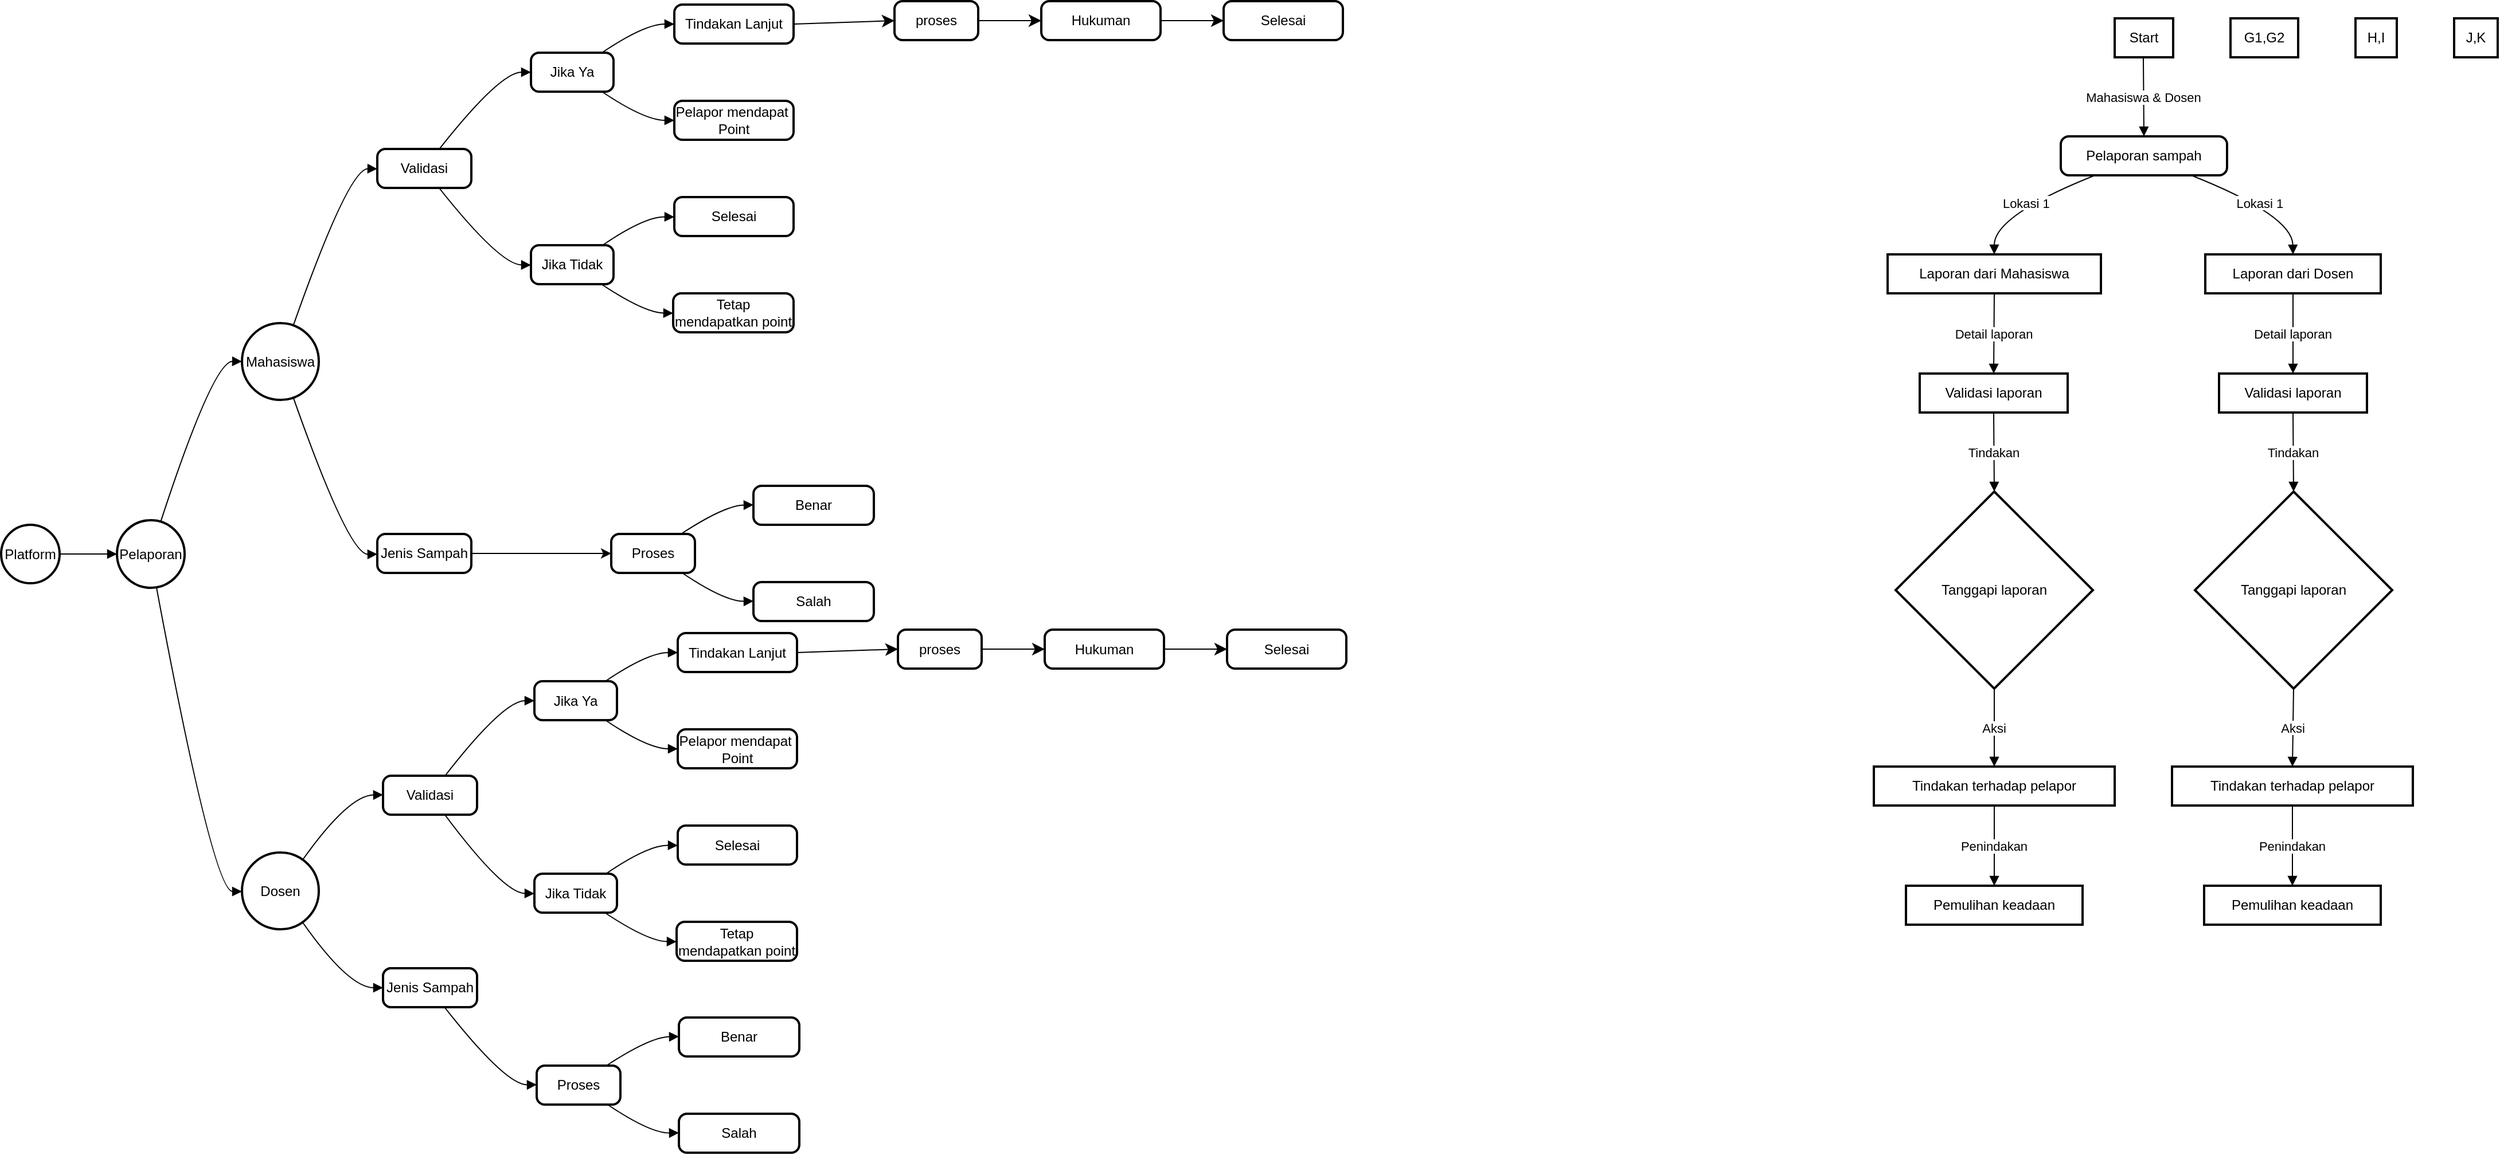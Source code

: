 <mxfile version="24.7.16">
  <diagram name="Halaman-1" id="vI17TSIT231bG5ewFWEX">
    <mxGraphModel dx="1811" dy="1105" grid="0" gridSize="10" guides="1" tooltips="1" connect="1" arrows="1" fold="1" page="0" pageScale="1" pageWidth="827" pageHeight="1169" math="0" shadow="0">
      <root>
        <mxCell id="0" />
        <mxCell id="1" parent="0" />
        <mxCell id="2" value="Platform" style="ellipse;aspect=fixed;strokeWidth=2;whiteSpace=wrap;" parent="1" vertex="1">
          <mxGeometry y="454" width="51" height="51" as="geometry" />
        </mxCell>
        <mxCell id="3" value="Pelaporan" style="ellipse;aspect=fixed;strokeWidth=2;whiteSpace=wrap;" parent="1" vertex="1">
          <mxGeometry x="101" y="450" width="59" height="59" as="geometry" />
        </mxCell>
        <mxCell id="4" value="Mahasiswa" style="ellipse;aspect=fixed;strokeWidth=2;whiteSpace=wrap;" parent="1" vertex="1">
          <mxGeometry x="210" y="278" width="67" height="67" as="geometry" />
        </mxCell>
        <mxCell id="5" value="Dosen" style="ellipse;aspect=fixed;strokeWidth=2;whiteSpace=wrap;" parent="1" vertex="1">
          <mxGeometry x="210" y="740" width="67" height="67" as="geometry" />
        </mxCell>
        <mxCell id="6" value="Validasi" style="rounded=1;absoluteArcSize=1;arcSize=14;whiteSpace=wrap;strokeWidth=2;" parent="1" vertex="1">
          <mxGeometry x="328" y="126" width="82" height="34" as="geometry" />
        </mxCell>
        <mxCell id="YhmUqTxS2iiu_h7kdvXo-74" style="edgeStyle=orthogonalEdgeStyle;rounded=0;orthogonalLoop=1;jettySize=auto;html=1;exitX=1;exitY=0.5;exitDx=0;exitDy=0;entryX=0;entryY=0.5;entryDx=0;entryDy=0;" parent="1" source="7" target="13" edge="1">
          <mxGeometry relative="1" as="geometry">
            <mxPoint x="525.126" y="479.294" as="targetPoint" />
          </mxGeometry>
        </mxCell>
        <mxCell id="7" value="Jenis Sampah" style="rounded=1;absoluteArcSize=1;arcSize=14;whiteSpace=wrap;strokeWidth=2;" parent="1" vertex="1">
          <mxGeometry x="328" y="462" width="82" height="34" as="geometry" />
        </mxCell>
        <mxCell id="9" value="Dosen 2" style="rounded=1;absoluteArcSize=1;arcSize=14;whiteSpace=wrap;strokeWidth=2;" parent="1" vertex="1">
          <mxGeometry x="333" y="841" width="71" height="34" as="geometry" />
        </mxCell>
        <mxCell id="10" value="Jika Ya" style="rounded=1;absoluteArcSize=1;arcSize=14;whiteSpace=wrap;strokeWidth=2;" parent="1" vertex="1">
          <mxGeometry x="462" y="42" width="72" height="34" as="geometry" />
        </mxCell>
        <mxCell id="11" value="Jika Tidak" style="rounded=1;absoluteArcSize=1;arcSize=14;whiteSpace=wrap;strokeWidth=2;" parent="1" vertex="1">
          <mxGeometry x="462" y="210" width="72" height="34" as="geometry" />
        </mxCell>
        <mxCell id="oGnMxgfMt2kpqqhZpF8a-50" style="edgeStyle=none;curved=1;rounded=0;orthogonalLoop=1;jettySize=auto;html=1;exitX=1;exitY=0.5;exitDx=0;exitDy=0;entryX=0;entryY=0.5;entryDx=0;entryDy=0;fontSize=12;startSize=8;endSize=8;" parent="1" source="12" target="22" edge="1">
          <mxGeometry relative="1" as="geometry" />
        </mxCell>
        <mxCell id="12" value="proses" style="rounded=1;absoluteArcSize=1;arcSize=14;whiteSpace=wrap;strokeWidth=2;" parent="1" vertex="1">
          <mxGeometry x="779" y="-3" width="73" height="34" as="geometry" />
        </mxCell>
        <mxCell id="13" value="Proses" style="rounded=1;absoluteArcSize=1;arcSize=14;whiteSpace=wrap;strokeWidth=2;" parent="1" vertex="1">
          <mxGeometry x="532" y="462" width="73" height="34" as="geometry" />
        </mxCell>
        <mxCell id="oGnMxgfMt2kpqqhZpF8a-49" style="edgeStyle=none;curved=1;rounded=0;orthogonalLoop=1;jettySize=auto;html=1;exitX=1;exitY=0.5;exitDx=0;exitDy=0;entryX=0;entryY=0.5;entryDx=0;entryDy=0;fontSize=12;startSize=8;endSize=8;" parent="1" source="18" target="12" edge="1">
          <mxGeometry relative="1" as="geometry" />
        </mxCell>
        <mxCell id="18" value="Tindakan Lanjut" style="rounded=1;absoluteArcSize=1;arcSize=14;whiteSpace=wrap;strokeWidth=2;" parent="1" vertex="1">
          <mxGeometry x="587" width="104" height="34" as="geometry" />
        </mxCell>
        <mxCell id="19" value="Pelapor mendapat &#xa;Point" style="rounded=1;absoluteArcSize=1;arcSize=14;whiteSpace=wrap;strokeWidth=2;" parent="1" vertex="1">
          <mxGeometry x="587" y="84" width="104" height="34" as="geometry" />
        </mxCell>
        <mxCell id="20" value="Selesai" style="rounded=1;absoluteArcSize=1;arcSize=14;whiteSpace=wrap;strokeWidth=2;" parent="1" vertex="1">
          <mxGeometry x="587" y="168" width="104" height="34" as="geometry" />
        </mxCell>
        <mxCell id="21" value="Tetap mendapatkan point" style="rounded=1;absoluteArcSize=1;arcSize=14;whiteSpace=wrap;strokeWidth=2;" parent="1" vertex="1">
          <mxGeometry x="586" y="252" width="105" height="34" as="geometry" />
        </mxCell>
        <mxCell id="oGnMxgfMt2kpqqhZpF8a-51" style="edgeStyle=none;curved=1;rounded=0;orthogonalLoop=1;jettySize=auto;html=1;exitX=1;exitY=0.5;exitDx=0;exitDy=0;entryX=0;entryY=0.5;entryDx=0;entryDy=0;fontSize=12;startSize=8;endSize=8;" parent="1" source="22" target="23" edge="1">
          <mxGeometry relative="1" as="geometry" />
        </mxCell>
        <mxCell id="22" value="Hukuman" style="rounded=1;absoluteArcSize=1;arcSize=14;whiteSpace=wrap;strokeWidth=2;" parent="1" vertex="1">
          <mxGeometry x="907" y="-3" width="104" height="34" as="geometry" />
        </mxCell>
        <mxCell id="23" value="Selesai" style="rounded=1;absoluteArcSize=1;arcSize=14;whiteSpace=wrap;strokeWidth=2;" parent="1" vertex="1">
          <mxGeometry x="1066" y="-3" width="104" height="34" as="geometry" />
        </mxCell>
        <mxCell id="24" value="Benar" style="rounded=1;absoluteArcSize=1;arcSize=14;whiteSpace=wrap;strokeWidth=2;" parent="1" vertex="1">
          <mxGeometry x="656" y="420" width="105" height="34" as="geometry" />
        </mxCell>
        <mxCell id="25" value="Salah" style="rounded=1;absoluteArcSize=1;arcSize=14;whiteSpace=wrap;strokeWidth=2;" parent="1" vertex="1">
          <mxGeometry x="656" y="504" width="105" height="34" as="geometry" />
        </mxCell>
        <mxCell id="26" value="" style="curved=1;startArrow=none;endArrow=block;exitX=1;exitY=0.5;entryX=0;entryY=0.5;" parent="1" source="2" target="3" edge="1">
          <mxGeometry relative="1" as="geometry">
            <Array as="points" />
          </mxGeometry>
        </mxCell>
        <mxCell id="27" value="" style="curved=1;startArrow=none;endArrow=block;exitX=0.66;exitY=0;entryX=0;entryY=0.5;" parent="1" source="3" target="4" edge="1">
          <mxGeometry relative="1" as="geometry">
            <Array as="points">
              <mxPoint x="185" y="311" />
            </Array>
          </mxGeometry>
        </mxCell>
        <mxCell id="28" value="" style="curved=1;startArrow=none;endArrow=block;exitX=0.59;exitY=1;entryX=0;entryY=0.51;" parent="1" source="3" target="5" edge="1">
          <mxGeometry relative="1" as="geometry">
            <Array as="points">
              <mxPoint x="185" y="774" />
            </Array>
          </mxGeometry>
        </mxCell>
        <mxCell id="29" value="" style="curved=1;startArrow=none;endArrow=block;exitX=0.68;exitY=0;entryX=-0.01;entryY=0.51;" parent="1" source="4" target="6" edge="1">
          <mxGeometry relative="1" as="geometry">
            <Array as="points">
              <mxPoint x="303" y="143" />
            </Array>
          </mxGeometry>
        </mxCell>
        <mxCell id="30" value="" style="curved=1;startArrow=none;endArrow=block;exitX=0.68;exitY=1;entryX=-0.01;entryY=0.52;" parent="1" source="4" target="7" edge="1">
          <mxGeometry relative="1" as="geometry">
            <Array as="points">
              <mxPoint x="303" y="480" />
            </Array>
          </mxGeometry>
        </mxCell>
        <mxCell id="31" value="" style="curved=1;startArrow=none;endArrow=block;exitX=0.86;exitY=0;entryX=0;entryY=0.49;" parent="1" source="5" edge="1">
          <mxGeometry relative="1" as="geometry">
            <Array as="points">
              <mxPoint x="303" y="690" />
            </Array>
            <mxPoint x="333" y="689.66" as="targetPoint" />
          </mxGeometry>
        </mxCell>
        <mxCell id="32" value="" style="curved=1;startArrow=none;endArrow=block;exitX=0.86;exitY=1.01;entryX=0;entryY=0.5;" parent="1" source="5" target="9" edge="1">
          <mxGeometry relative="1" as="geometry">
            <Array as="points">
              <mxPoint x="303" y="858" />
            </Array>
          </mxGeometry>
        </mxCell>
        <mxCell id="33" value="" style="curved=1;startArrow=none;endArrow=block;exitX=0.66;exitY=0;entryX=0;entryY=0.5;" parent="1" source="6" target="10" edge="1">
          <mxGeometry relative="1" as="geometry">
            <Array as="points">
              <mxPoint x="435" y="59" />
            </Array>
          </mxGeometry>
        </mxCell>
        <mxCell id="34" value="" style="curved=1;startArrow=none;endArrow=block;exitX=0.66;exitY=1.01;entryX=0;entryY=0.51;" parent="1" source="6" target="11" edge="1">
          <mxGeometry relative="1" as="geometry">
            <Array as="points">
              <mxPoint x="435" y="227" />
            </Array>
          </mxGeometry>
        </mxCell>
        <mxCell id="41" value="" style="curved=1;startArrow=none;endArrow=block;exitX=0.86;exitY=0;entryX=0;entryY=0.5;" parent="1" source="10" target="18" edge="1">
          <mxGeometry relative="1" as="geometry">
            <Array as="points">
              <mxPoint x="561" y="17" />
            </Array>
          </mxGeometry>
        </mxCell>
        <mxCell id="42" value="" style="curved=1;startArrow=none;endArrow=block;exitX=0.86;exitY=1;entryX=0;entryY=0.5;" parent="1" source="10" target="19" edge="1">
          <mxGeometry relative="1" as="geometry">
            <Array as="points">
              <mxPoint x="561" y="101" />
            </Array>
          </mxGeometry>
        </mxCell>
        <mxCell id="43" value="" style="curved=1;startArrow=none;endArrow=block;exitX=0.86;exitY=0.01;entryX=0;entryY=0.51;" parent="1" source="11" target="20" edge="1">
          <mxGeometry relative="1" as="geometry">
            <Array as="points">
              <mxPoint x="561" y="185" />
            </Array>
          </mxGeometry>
        </mxCell>
        <mxCell id="44" value="" style="curved=1;startArrow=none;endArrow=block;exitX=0.86;exitY=1.01;entryX=0;entryY=0.51;" parent="1" source="11" target="21" edge="1">
          <mxGeometry relative="1" as="geometry">
            <Array as="points">
              <mxPoint x="561" y="269" />
            </Array>
          </mxGeometry>
        </mxCell>
        <mxCell id="47" value="" style="curved=1;startArrow=none;endArrow=block;exitX=0.84;exitY=-0.01;entryX=0;entryY=0.49;" parent="1" source="13" target="24" edge="1">
          <mxGeometry relative="1" as="geometry">
            <Array as="points">
              <mxPoint x="631" y="437" />
            </Array>
          </mxGeometry>
        </mxCell>
        <mxCell id="48" value="" style="curved=1;startArrow=none;endArrow=block;exitX=0.84;exitY=0.99;entryX=0;entryY=0.49;" parent="1" source="13" target="25" edge="1">
          <mxGeometry relative="1" as="geometry">
            <Array as="points">
              <mxPoint x="631" y="521" />
            </Array>
          </mxGeometry>
        </mxCell>
        <mxCell id="YhmUqTxS2iiu_h7kdvXo-48" value="Jenis Sampah" style="rounded=1;absoluteArcSize=1;arcSize=14;whiteSpace=wrap;strokeWidth=2;" parent="1" vertex="1">
          <mxGeometry x="333" y="841" width="82" height="34" as="geometry" />
        </mxCell>
        <mxCell id="YhmUqTxS2iiu_h7kdvXo-49" value="Proses" style="rounded=1;absoluteArcSize=1;arcSize=14;whiteSpace=wrap;strokeWidth=2;" parent="1" vertex="1">
          <mxGeometry x="467" y="926" width="73" height="34" as="geometry" />
        </mxCell>
        <mxCell id="YhmUqTxS2iiu_h7kdvXo-50" value="Benar" style="rounded=1;absoluteArcSize=1;arcSize=14;whiteSpace=wrap;strokeWidth=2;" parent="1" vertex="1">
          <mxGeometry x="591" y="884" width="105" height="34" as="geometry" />
        </mxCell>
        <mxCell id="YhmUqTxS2iiu_h7kdvXo-51" value="Salah" style="rounded=1;absoluteArcSize=1;arcSize=14;whiteSpace=wrap;strokeWidth=2;" parent="1" vertex="1">
          <mxGeometry x="591" y="968" width="105" height="34" as="geometry" />
        </mxCell>
        <mxCell id="YhmUqTxS2iiu_h7kdvXo-52" value="" style="curved=1;startArrow=none;endArrow=block;exitX=0.66;exitY=1.02;entryX=0;entryY=0.49;" parent="1" source="YhmUqTxS2iiu_h7kdvXo-48" target="YhmUqTxS2iiu_h7kdvXo-49" edge="1">
          <mxGeometry relative="1" as="geometry">
            <Array as="points">
              <mxPoint x="440" y="943" />
            </Array>
          </mxGeometry>
        </mxCell>
        <mxCell id="YhmUqTxS2iiu_h7kdvXo-53" value="" style="curved=1;startArrow=none;endArrow=block;exitX=0.84;exitY=-0.01;entryX=0;entryY=0.49;" parent="1" source="YhmUqTxS2iiu_h7kdvXo-49" target="YhmUqTxS2iiu_h7kdvXo-50" edge="1">
          <mxGeometry relative="1" as="geometry">
            <Array as="points">
              <mxPoint x="566" y="901" />
            </Array>
          </mxGeometry>
        </mxCell>
        <mxCell id="YhmUqTxS2iiu_h7kdvXo-54" value="" style="curved=1;startArrow=none;endArrow=block;exitX=0.84;exitY=0.99;entryX=0;entryY=0.49;" parent="1" source="YhmUqTxS2iiu_h7kdvXo-49" target="YhmUqTxS2iiu_h7kdvXo-51" edge="1">
          <mxGeometry relative="1" as="geometry">
            <Array as="points">
              <mxPoint x="566" y="985" />
            </Array>
          </mxGeometry>
        </mxCell>
        <mxCell id="YhmUqTxS2iiu_h7kdvXo-55" value="Validasi" style="rounded=1;absoluteArcSize=1;arcSize=14;whiteSpace=wrap;strokeWidth=2;" parent="1" vertex="1">
          <mxGeometry x="333" y="673" width="82" height="34" as="geometry" />
        </mxCell>
        <mxCell id="YhmUqTxS2iiu_h7kdvXo-56" value="Jika Ya" style="rounded=1;absoluteArcSize=1;arcSize=14;whiteSpace=wrap;strokeWidth=2;" parent="1" vertex="1">
          <mxGeometry x="465" y="590.5" width="72" height="34" as="geometry" />
        </mxCell>
        <mxCell id="YhmUqTxS2iiu_h7kdvXo-57" value="Jika Tidak" style="rounded=1;absoluteArcSize=1;arcSize=14;whiteSpace=wrap;strokeWidth=2;" parent="1" vertex="1">
          <mxGeometry x="465" y="758.5" width="72" height="34" as="geometry" />
        </mxCell>
        <mxCell id="YhmUqTxS2iiu_h7kdvXo-58" style="edgeStyle=none;curved=1;rounded=0;orthogonalLoop=1;jettySize=auto;html=1;exitX=1;exitY=0.5;exitDx=0;exitDy=0;entryX=0;entryY=0.5;entryDx=0;entryDy=0;fontSize=12;startSize=8;endSize=8;" parent="1" source="YhmUqTxS2iiu_h7kdvXo-59" target="YhmUqTxS2iiu_h7kdvXo-66" edge="1">
          <mxGeometry relative="1" as="geometry" />
        </mxCell>
        <mxCell id="YhmUqTxS2iiu_h7kdvXo-59" value="proses" style="rounded=1;absoluteArcSize=1;arcSize=14;whiteSpace=wrap;strokeWidth=2;" parent="1" vertex="1">
          <mxGeometry x="782" y="545.5" width="73" height="34" as="geometry" />
        </mxCell>
        <mxCell id="YhmUqTxS2iiu_h7kdvXo-60" style="edgeStyle=none;curved=1;rounded=0;orthogonalLoop=1;jettySize=auto;html=1;exitX=1;exitY=0.5;exitDx=0;exitDy=0;entryX=0;entryY=0.5;entryDx=0;entryDy=0;fontSize=12;startSize=8;endSize=8;" parent="1" source="YhmUqTxS2iiu_h7kdvXo-61" target="YhmUqTxS2iiu_h7kdvXo-59" edge="1">
          <mxGeometry relative="1" as="geometry" />
        </mxCell>
        <mxCell id="YhmUqTxS2iiu_h7kdvXo-61" value="Tindakan Lanjut" style="rounded=1;absoluteArcSize=1;arcSize=14;whiteSpace=wrap;strokeWidth=2;" parent="1" vertex="1">
          <mxGeometry x="590" y="548.5" width="104" height="34" as="geometry" />
        </mxCell>
        <mxCell id="YhmUqTxS2iiu_h7kdvXo-62" value="Pelapor mendapat &#xa;Point" style="rounded=1;absoluteArcSize=1;arcSize=14;whiteSpace=wrap;strokeWidth=2;" parent="1" vertex="1">
          <mxGeometry x="590" y="632.5" width="104" height="34" as="geometry" />
        </mxCell>
        <mxCell id="YhmUqTxS2iiu_h7kdvXo-63" value="Selesai" style="rounded=1;absoluteArcSize=1;arcSize=14;whiteSpace=wrap;strokeWidth=2;" parent="1" vertex="1">
          <mxGeometry x="590" y="716.5" width="104" height="34" as="geometry" />
        </mxCell>
        <mxCell id="YhmUqTxS2iiu_h7kdvXo-64" value="Tetap mendapatkan point" style="rounded=1;absoluteArcSize=1;arcSize=14;whiteSpace=wrap;strokeWidth=2;" parent="1" vertex="1">
          <mxGeometry x="589" y="800.5" width="105" height="34" as="geometry" />
        </mxCell>
        <mxCell id="YhmUqTxS2iiu_h7kdvXo-65" style="edgeStyle=none;curved=1;rounded=0;orthogonalLoop=1;jettySize=auto;html=1;exitX=1;exitY=0.5;exitDx=0;exitDy=0;entryX=0;entryY=0.5;entryDx=0;entryDy=0;fontSize=12;startSize=8;endSize=8;" parent="1" source="YhmUqTxS2iiu_h7kdvXo-66" target="YhmUqTxS2iiu_h7kdvXo-67" edge="1">
          <mxGeometry relative="1" as="geometry" />
        </mxCell>
        <mxCell id="YhmUqTxS2iiu_h7kdvXo-66" value="Hukuman" style="rounded=1;absoluteArcSize=1;arcSize=14;whiteSpace=wrap;strokeWidth=2;" parent="1" vertex="1">
          <mxGeometry x="910" y="545.5" width="104" height="34" as="geometry" />
        </mxCell>
        <mxCell id="YhmUqTxS2iiu_h7kdvXo-67" value="Selesai" style="rounded=1;absoluteArcSize=1;arcSize=14;whiteSpace=wrap;strokeWidth=2;" parent="1" vertex="1">
          <mxGeometry x="1069" y="545.5" width="104" height="34" as="geometry" />
        </mxCell>
        <mxCell id="YhmUqTxS2iiu_h7kdvXo-68" value="" style="curved=1;startArrow=none;endArrow=block;exitX=0.66;exitY=0;entryX=0;entryY=0.5;" parent="1" source="YhmUqTxS2iiu_h7kdvXo-55" target="YhmUqTxS2iiu_h7kdvXo-56" edge="1">
          <mxGeometry relative="1" as="geometry">
            <Array as="points">
              <mxPoint x="438" y="607.5" />
            </Array>
          </mxGeometry>
        </mxCell>
        <mxCell id="YhmUqTxS2iiu_h7kdvXo-69" value="" style="curved=1;startArrow=none;endArrow=block;exitX=0.66;exitY=1.01;entryX=0;entryY=0.51;" parent="1" source="YhmUqTxS2iiu_h7kdvXo-55" target="YhmUqTxS2iiu_h7kdvXo-57" edge="1">
          <mxGeometry relative="1" as="geometry">
            <Array as="points">
              <mxPoint x="438" y="775.5" />
            </Array>
          </mxGeometry>
        </mxCell>
        <mxCell id="YhmUqTxS2iiu_h7kdvXo-70" value="" style="curved=1;startArrow=none;endArrow=block;exitX=0.86;exitY=0;entryX=0;entryY=0.5;" parent="1" source="YhmUqTxS2iiu_h7kdvXo-56" target="YhmUqTxS2iiu_h7kdvXo-61" edge="1">
          <mxGeometry relative="1" as="geometry">
            <Array as="points">
              <mxPoint x="564" y="565.5" />
            </Array>
          </mxGeometry>
        </mxCell>
        <mxCell id="YhmUqTxS2iiu_h7kdvXo-71" value="" style="curved=1;startArrow=none;endArrow=block;exitX=0.86;exitY=1;entryX=0;entryY=0.5;" parent="1" source="YhmUqTxS2iiu_h7kdvXo-56" target="YhmUqTxS2iiu_h7kdvXo-62" edge="1">
          <mxGeometry relative="1" as="geometry">
            <Array as="points">
              <mxPoint x="564" y="649.5" />
            </Array>
          </mxGeometry>
        </mxCell>
        <mxCell id="YhmUqTxS2iiu_h7kdvXo-72" value="" style="curved=1;startArrow=none;endArrow=block;exitX=0.86;exitY=0.01;entryX=0;entryY=0.51;" parent="1" source="YhmUqTxS2iiu_h7kdvXo-57" target="YhmUqTxS2iiu_h7kdvXo-63" edge="1">
          <mxGeometry relative="1" as="geometry">
            <Array as="points">
              <mxPoint x="564" y="733.5" />
            </Array>
          </mxGeometry>
        </mxCell>
        <mxCell id="YhmUqTxS2iiu_h7kdvXo-73" value="" style="curved=1;startArrow=none;endArrow=block;exitX=0.86;exitY=1.01;entryX=0;entryY=0.51;" parent="1" source="YhmUqTxS2iiu_h7kdvXo-57" target="YhmUqTxS2iiu_h7kdvXo-64" edge="1">
          <mxGeometry relative="1" as="geometry">
            <Array as="points">
              <mxPoint x="564" y="817.5" />
            </Array>
          </mxGeometry>
        </mxCell>
        <mxCell id="m37Qg1CDzB-L9U7_lDDk-114" value="Start" style="whiteSpace=wrap;strokeWidth=2;" vertex="1" parent="1">
          <mxGeometry x="1843" y="12" width="51" height="34" as="geometry" />
        </mxCell>
        <mxCell id="m37Qg1CDzB-L9U7_lDDk-115" value="Pelaporan sampah" style="rounded=1;absoluteArcSize=1;arcSize=14;whiteSpace=wrap;strokeWidth=2;" vertex="1" parent="1">
          <mxGeometry x="1796" y="115" width="145" height="34" as="geometry" />
        </mxCell>
        <mxCell id="m37Qg1CDzB-L9U7_lDDk-116" value="Laporan dari Mahasiswa" style="whiteSpace=wrap;strokeWidth=2;" vertex="1" parent="1">
          <mxGeometry x="1645" y="218" width="186" height="34" as="geometry" />
        </mxCell>
        <mxCell id="m37Qg1CDzB-L9U7_lDDk-117" value="Laporan dari Dosen" style="whiteSpace=wrap;strokeWidth=2;" vertex="1" parent="1">
          <mxGeometry x="1922" y="218" width="153" height="34" as="geometry" />
        </mxCell>
        <mxCell id="m37Qg1CDzB-L9U7_lDDk-118" value="Validasi laporan" style="whiteSpace=wrap;strokeWidth=2;" vertex="1" parent="1">
          <mxGeometry x="1673" y="322" width="129" height="34" as="geometry" />
        </mxCell>
        <mxCell id="m37Qg1CDzB-L9U7_lDDk-119" value="Validasi laporan" style="whiteSpace=wrap;strokeWidth=2;" vertex="1" parent="1">
          <mxGeometry x="1934" y="322" width="129" height="34" as="geometry" />
        </mxCell>
        <mxCell id="m37Qg1CDzB-L9U7_lDDk-120" value="Tanggapi laporan" style="rhombus;strokeWidth=2;whiteSpace=wrap;" vertex="1" parent="1">
          <mxGeometry x="1652" y="425" width="172" height="172" as="geometry" />
        </mxCell>
        <mxCell id="m37Qg1CDzB-L9U7_lDDk-121" value="Tanggapi laporan" style="rhombus;strokeWidth=2;whiteSpace=wrap;" vertex="1" parent="1">
          <mxGeometry x="1913" y="425" width="172" height="172" as="geometry" />
        </mxCell>
        <mxCell id="m37Qg1CDzB-L9U7_lDDk-122" value="Tindakan terhadap pelapor" style="whiteSpace=wrap;strokeWidth=2;" vertex="1" parent="1">
          <mxGeometry x="1633" y="665" width="210" height="34" as="geometry" />
        </mxCell>
        <mxCell id="m37Qg1CDzB-L9U7_lDDk-123" value="Tindakan terhadap pelapor" style="whiteSpace=wrap;strokeWidth=2;" vertex="1" parent="1">
          <mxGeometry x="1893" y="665" width="210" height="34" as="geometry" />
        </mxCell>
        <mxCell id="m37Qg1CDzB-L9U7_lDDk-124" value="Pemulihan keadaan" style="whiteSpace=wrap;strokeWidth=2;" vertex="1" parent="1">
          <mxGeometry x="1661" y="769" width="154" height="34" as="geometry" />
        </mxCell>
        <mxCell id="m37Qg1CDzB-L9U7_lDDk-125" value="Pemulihan keadaan" style="whiteSpace=wrap;strokeWidth=2;" vertex="1" parent="1">
          <mxGeometry x="1921" y="769" width="154" height="34" as="geometry" />
        </mxCell>
        <mxCell id="m37Qg1CDzB-L9U7_lDDk-126" value="G1,G2" style="whiteSpace=wrap;strokeWidth=2;" vertex="1" parent="1">
          <mxGeometry x="1944" y="12" width="59" height="34" as="geometry" />
        </mxCell>
        <mxCell id="m37Qg1CDzB-L9U7_lDDk-127" value="H,I" style="whiteSpace=wrap;strokeWidth=2;" vertex="1" parent="1">
          <mxGeometry x="2053" y="12" width="36" height="34" as="geometry" />
        </mxCell>
        <mxCell id="m37Qg1CDzB-L9U7_lDDk-128" value="J,K" style="whiteSpace=wrap;strokeWidth=2;" vertex="1" parent="1">
          <mxGeometry x="2139" y="12" width="38" height="34" as="geometry" />
        </mxCell>
        <mxCell id="m37Qg1CDzB-L9U7_lDDk-129" value="Mahasiswa &amp; Dosen" style="curved=1;startArrow=none;endArrow=block;exitX=0.49;exitY=1;entryX=0.5;entryY=0.01;" edge="1" parent="1" source="m37Qg1CDzB-L9U7_lDDk-114" target="m37Qg1CDzB-L9U7_lDDk-115">
          <mxGeometry relative="1" as="geometry">
            <Array as="points" />
          </mxGeometry>
        </mxCell>
        <mxCell id="m37Qg1CDzB-L9U7_lDDk-130" value="Lokasi 1" style="curved=1;startArrow=none;endArrow=block;exitX=0.2;exitY=1.01;entryX=0.5;entryY=0.01;" edge="1" parent="1" source="m37Qg1CDzB-L9U7_lDDk-115" target="m37Qg1CDzB-L9U7_lDDk-116">
          <mxGeometry relative="1" as="geometry">
            <Array as="points">
              <mxPoint x="1738" y="184" />
            </Array>
          </mxGeometry>
        </mxCell>
        <mxCell id="m37Qg1CDzB-L9U7_lDDk-131" value="Lokasi 1" style="curved=1;startArrow=none;endArrow=block;exitX=0.79;exitY=1.01;entryX=0.5;entryY=0.01;" edge="1" parent="1" source="m37Qg1CDzB-L9U7_lDDk-115" target="m37Qg1CDzB-L9U7_lDDk-117">
          <mxGeometry relative="1" as="geometry">
            <Array as="points">
              <mxPoint x="1998" y="184" />
            </Array>
          </mxGeometry>
        </mxCell>
        <mxCell id="m37Qg1CDzB-L9U7_lDDk-132" value="Detail laporan" style="curved=1;startArrow=none;endArrow=block;exitX=0.5;exitY=1.01;entryX=0.5;entryY=-0.01;" edge="1" parent="1" source="m37Qg1CDzB-L9U7_lDDk-116" target="m37Qg1CDzB-L9U7_lDDk-118">
          <mxGeometry relative="1" as="geometry">
            <Array as="points" />
          </mxGeometry>
        </mxCell>
        <mxCell id="m37Qg1CDzB-L9U7_lDDk-133" value="Detail laporan" style="curved=1;startArrow=none;endArrow=block;exitX=0.5;exitY=1.01;entryX=0.5;entryY=-0.01;" edge="1" parent="1" source="m37Qg1CDzB-L9U7_lDDk-117" target="m37Qg1CDzB-L9U7_lDDk-119">
          <mxGeometry relative="1" as="geometry">
            <Array as="points" />
          </mxGeometry>
        </mxCell>
        <mxCell id="m37Qg1CDzB-L9U7_lDDk-134" value="Tindakan" style="curved=1;startArrow=none;endArrow=block;exitX=0.5;exitY=0.99;entryX=0.5;entryY=0;" edge="1" parent="1" source="m37Qg1CDzB-L9U7_lDDk-118" target="m37Qg1CDzB-L9U7_lDDk-120">
          <mxGeometry relative="1" as="geometry">
            <Array as="points" />
          </mxGeometry>
        </mxCell>
        <mxCell id="m37Qg1CDzB-L9U7_lDDk-135" value="Tindakan" style="curved=1;startArrow=none;endArrow=block;exitX=0.5;exitY=0.99;entryX=0.5;entryY=0;" edge="1" parent="1" source="m37Qg1CDzB-L9U7_lDDk-119" target="m37Qg1CDzB-L9U7_lDDk-121">
          <mxGeometry relative="1" as="geometry">
            <Array as="points" />
          </mxGeometry>
        </mxCell>
        <mxCell id="m37Qg1CDzB-L9U7_lDDk-136" value="Aksi" style="curved=1;startArrow=none;endArrow=block;exitX=0.5;exitY=1;entryX=0.5;entryY=0.01;" edge="1" parent="1" source="m37Qg1CDzB-L9U7_lDDk-120" target="m37Qg1CDzB-L9U7_lDDk-122">
          <mxGeometry relative="1" as="geometry">
            <Array as="points" />
          </mxGeometry>
        </mxCell>
        <mxCell id="m37Qg1CDzB-L9U7_lDDk-137" value="Aksi" style="curved=1;startArrow=none;endArrow=block;exitX=0.5;exitY=1;entryX=0.5;entryY=0.01;" edge="1" parent="1" source="m37Qg1CDzB-L9U7_lDDk-121" target="m37Qg1CDzB-L9U7_lDDk-123">
          <mxGeometry relative="1" as="geometry">
            <Array as="points" />
          </mxGeometry>
        </mxCell>
        <mxCell id="m37Qg1CDzB-L9U7_lDDk-138" value="Penindakan" style="curved=1;startArrow=none;endArrow=block;exitX=0.5;exitY=1.01;entryX=0.5;entryY=-0.01;" edge="1" parent="1" source="m37Qg1CDzB-L9U7_lDDk-122" target="m37Qg1CDzB-L9U7_lDDk-124">
          <mxGeometry relative="1" as="geometry">
            <Array as="points" />
          </mxGeometry>
        </mxCell>
        <mxCell id="m37Qg1CDzB-L9U7_lDDk-139" value="Penindakan" style="curved=1;startArrow=none;endArrow=block;exitX=0.5;exitY=1.01;entryX=0.5;entryY=-0.01;" edge="1" parent="1" source="m37Qg1CDzB-L9U7_lDDk-123" target="m37Qg1CDzB-L9U7_lDDk-125">
          <mxGeometry relative="1" as="geometry">
            <Array as="points" />
          </mxGeometry>
        </mxCell>
      </root>
    </mxGraphModel>
  </diagram>
</mxfile>
